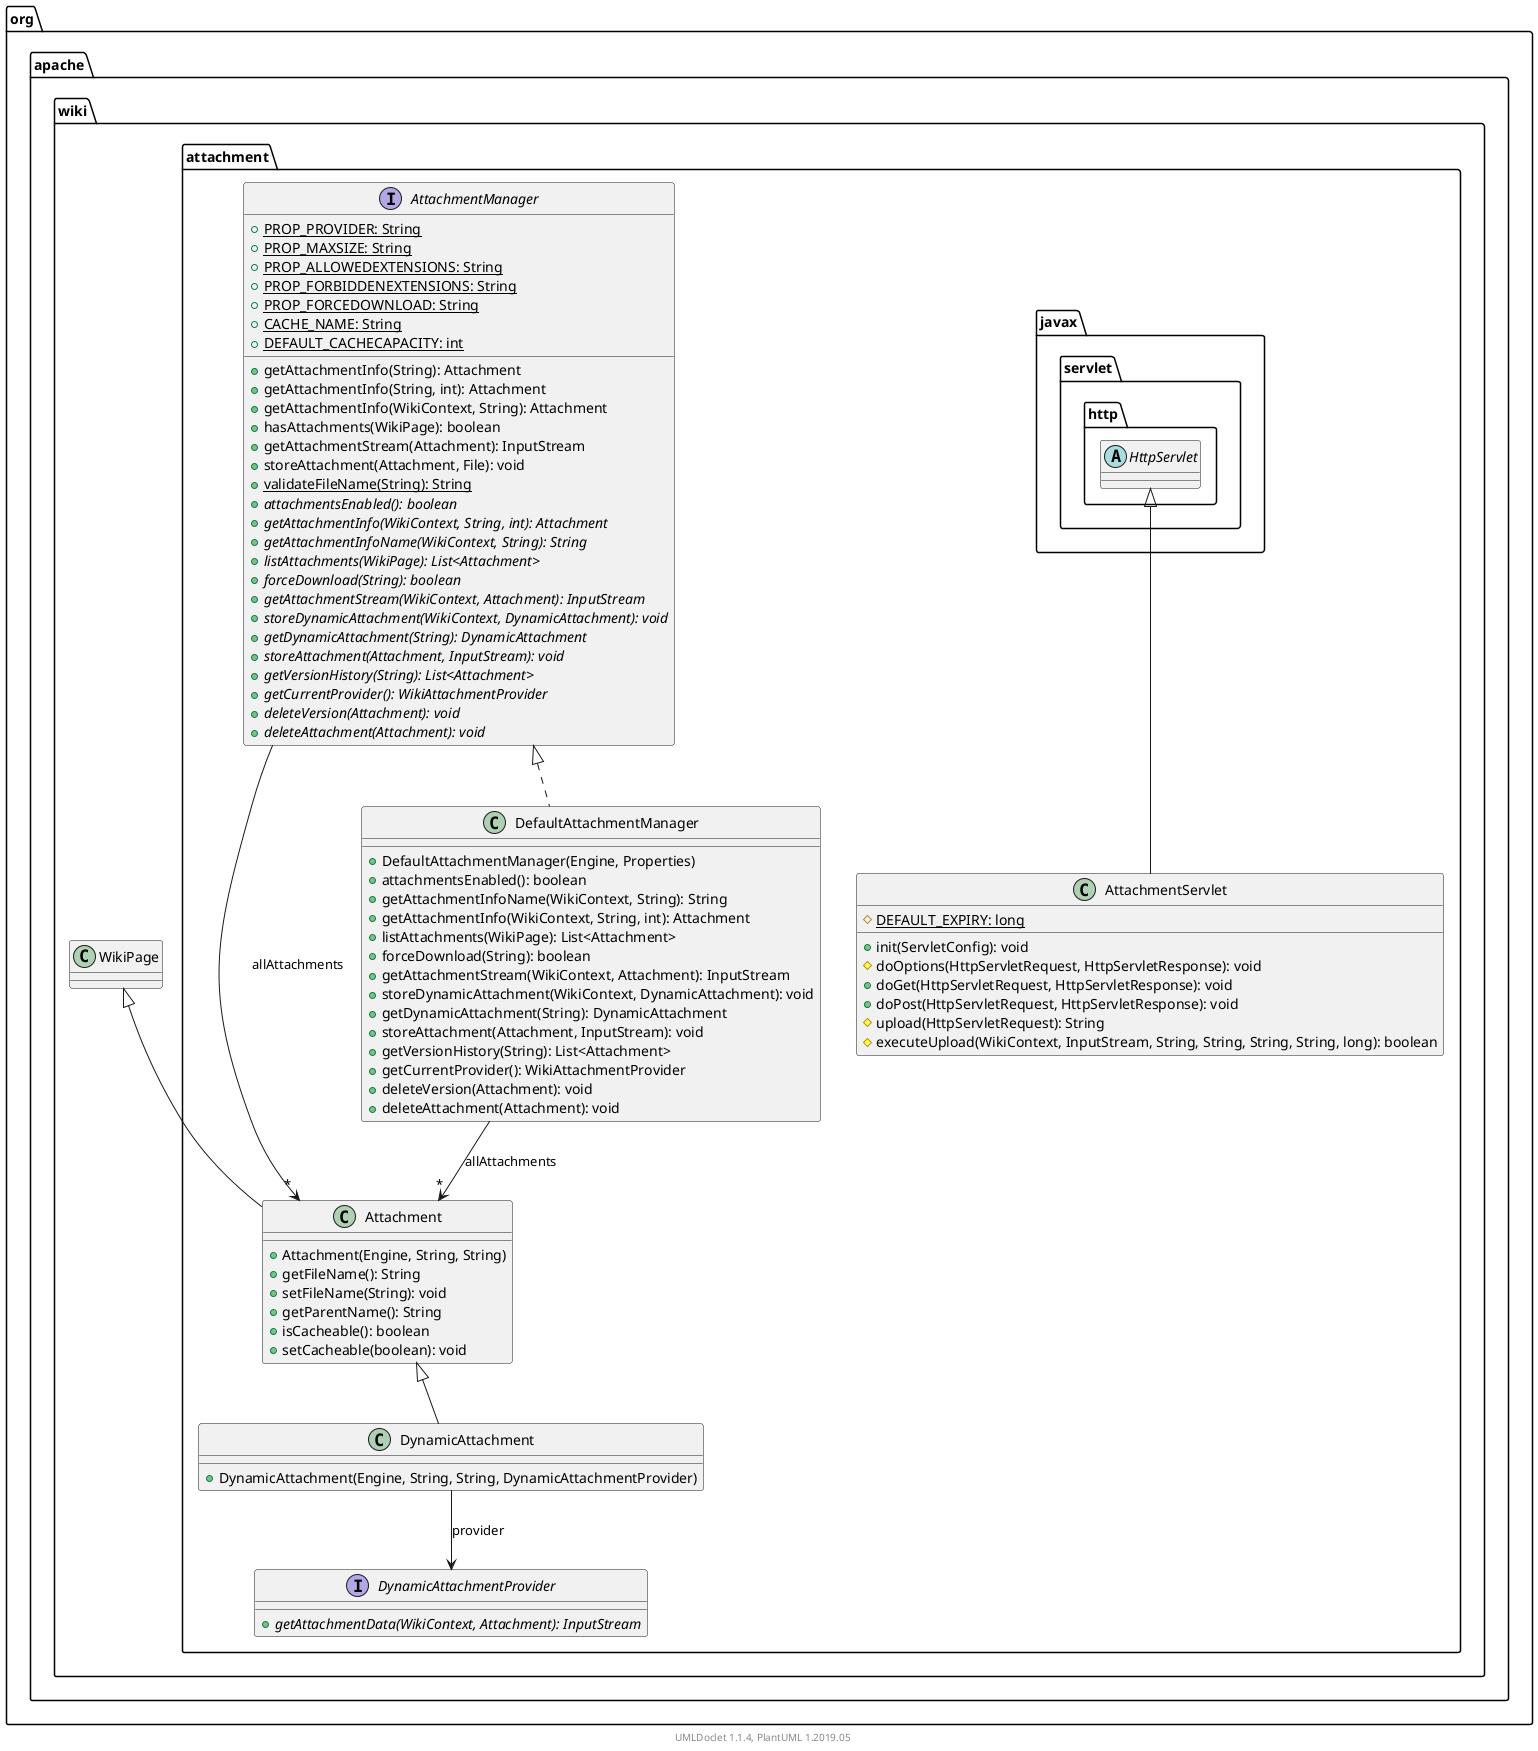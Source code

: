 @startuml

    namespace org.apache.wiki.attachment {

        class DynamicAttachment [[DynamicAttachment.html]] {
            +DynamicAttachment(Engine, String, String, DynamicAttachmentProvider)
        }

        interface DynamicAttachmentProvider [[DynamicAttachmentProvider.html]] {
            {abstract} +getAttachmentData(WikiContext, Attachment): InputStream
        }

        class Attachment [[Attachment.html]] {
            +Attachment(Engine, String, String)
            +getFileName(): String
            +setFileName(String): void
            +getParentName(): String
            +isCacheable(): boolean
            +setCacheable(boolean): void
        }

        class DefaultAttachmentManager [[DefaultAttachmentManager.html]] {
            +DefaultAttachmentManager(Engine, Properties)
            +attachmentsEnabled(): boolean
            +getAttachmentInfoName(WikiContext, String): String
            +getAttachmentInfo(WikiContext, String, int): Attachment
            +listAttachments(WikiPage): List<Attachment>
            +forceDownload(String): boolean
            +getAttachmentStream(WikiContext, Attachment): InputStream
            +storeDynamicAttachment(WikiContext, DynamicAttachment): void
            +getDynamicAttachment(String): DynamicAttachment
            +storeAttachment(Attachment, InputStream): void
            +getVersionHistory(String): List<Attachment>
            +getCurrentProvider(): WikiAttachmentProvider
            +deleteVersion(Attachment): void
            +deleteAttachment(Attachment): void
        }

        interface AttachmentManager [[AttachmentManager.html]] {
            {static} +PROP_PROVIDER: String
            {static} +PROP_MAXSIZE: String
            {static} +PROP_ALLOWEDEXTENSIONS: String
            {static} +PROP_FORBIDDENEXTENSIONS: String
            {static} +PROP_FORCEDOWNLOAD: String
            {static} +CACHE_NAME: String
            {static} +DEFAULT_CACHECAPACITY: int
            +getAttachmentInfo(String): Attachment
            +getAttachmentInfo(String, int): Attachment
            +getAttachmentInfo(WikiContext, String): Attachment
            +hasAttachments(WikiPage): boolean
            +getAttachmentStream(Attachment): InputStream
            +storeAttachment(Attachment, File): void
            {static} +validateFileName(String): String
            {abstract} +attachmentsEnabled(): boolean
            {abstract} +getAttachmentInfo(WikiContext, String, int): Attachment
            {abstract} +getAttachmentInfoName(WikiContext, String): String
            {abstract} +listAttachments(WikiPage): List<Attachment>
            {abstract} +forceDownload(String): boolean
            {abstract} +getAttachmentStream(WikiContext, Attachment): InputStream
            {abstract} +storeDynamicAttachment(WikiContext, DynamicAttachment): void
            {abstract} +getDynamicAttachment(String): DynamicAttachment
            {abstract} +storeAttachment(Attachment, InputStream): void
            {abstract} +getVersionHistory(String): List<Attachment>
            {abstract} +getCurrentProvider(): WikiAttachmentProvider
            {abstract} +deleteVersion(Attachment): void
            {abstract} +deleteAttachment(Attachment): void
        }

        class AttachmentServlet [[AttachmentServlet.html]] {
            {static} #DEFAULT_EXPIRY: long
            +init(ServletConfig): void
            #doOptions(HttpServletRequest, HttpServletResponse): void
            +doGet(HttpServletRequest, HttpServletResponse): void
            +doPost(HttpServletRequest, HttpServletResponse): void
            #upload(HttpServletRequest): String
            #executeUpload(WikiContext, InputStream, String, String, String, String, long): boolean
        }

        Attachment <|-- DynamicAttachment

        class org.apache.wiki.WikiPage
        org.apache.wiki.WikiPage <|-- Attachment

        AttachmentManager <|.. DefaultAttachmentManager

        abstract class javax.servlet.http.HttpServlet
        javax.servlet.http.HttpServlet <|-- AttachmentServlet

        DynamicAttachment --> DynamicAttachmentProvider: provider

        DefaultAttachmentManager --> "*" Attachment: allAttachments

        AttachmentManager --> "*" Attachment: allAttachments

    }


    center footer UMLDoclet 1.1.4, PlantUML 1.2019.05
@enduml
